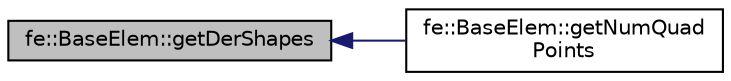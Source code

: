 digraph "fe::BaseElem::getDerShapes"
{
  edge [fontname="Helvetica",fontsize="10",labelfontname="Helvetica",labelfontsize="10"];
  node [fontname="Helvetica",fontsize="10",shape=record];
  rankdir="LR";
  Node9 [label="fe::BaseElem::getDerShapes",height=0.2,width=0.4,color="black", fillcolor="grey75", style="filled", fontcolor="black"];
  Node9 -> Node10 [dir="back",color="midnightblue",fontsize="10",style="solid",fontname="Helvetica"];
  Node10 [label="fe::BaseElem::getNumQuad\lPoints",height=0.2,width=0.4,color="black", fillcolor="white", style="filled",URL="$classfe_1_1BaseElem.html#a96fb54d9aca45e987c163e95242ceb8f",tooltip="Get number of quadrature points in the data. "];
}
